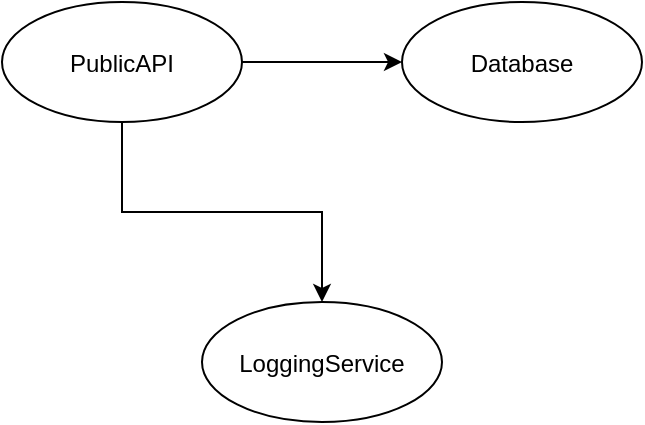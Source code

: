 <mxfile>
  <diagram id="baseline" name="Page-1">
    <mxGraphModel dx="827" dy="504" grid="1" gridSize="10" guides="1" tooltips="1"
      connect="1" arrows="1" fold="1" page="1" pageScale="1" pageWidth="827" pageHeight="1169" math="0" shadow="0">
      <root>
        <mxCell id="0"/>
        <mxCell id="1" parent="0"/>
        <mxCell id="2" value="PublicAPI" style="shape=ellipse;fillColor=#ffffff;strokeColor=#000000;" vertex="1" parent="1">
          <mxGeometry x="200" y="100" width="120" height="60" as="geometry"/>
        </mxCell>
        <mxCell id="3" value="Database" style="shape=ellipse;fillColor=#ffffff;strokeColor=#000000;" vertex="1" parent="1">
          <mxGeometry x="400" y="100" width="120" height="60" as="geometry"/>
        </mxCell>
        <mxCell id="4" value="LoggingService" style="shape=ellipse;fillColor=#ffffff;strokeColor=#000000;" vertex="1" parent="1">
          <mxGeometry x="300" y="250" width="120" height="60" as="geometry"/>
        </mxCell>
        <mxCell id="5" style="edgeStyle=orthogonalEdgeStyle;rounded=0;" edge="1" parent="1" source="2" target="3">
          <mxGeometry relative="1" as="geometry"/>
        </mxCell>
        <mxCell id="6" style="edgeStyle=orthogonalEdgeStyle;rounded=0;" edge="1" parent="1" source="2" target="4">
          <mxGeometry relative="1" as="geometry"/>
        </mxCell>
      </root>
    </mxGraphModel>
  </diagram>
</mxfile>